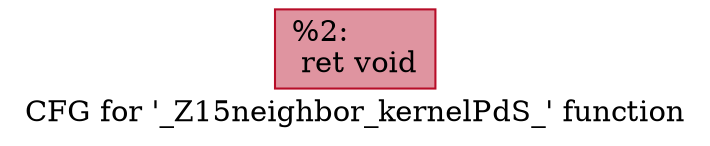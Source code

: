digraph "CFG for '_Z15neighbor_kernelPdS_' function" {
	label="CFG for '_Z15neighbor_kernelPdS_' function";

	Node0x55908e0 [shape=record,color="#b70d28ff", style=filled, fillcolor="#b70d2870",label="{%2:\l  ret void\l}"];
}
